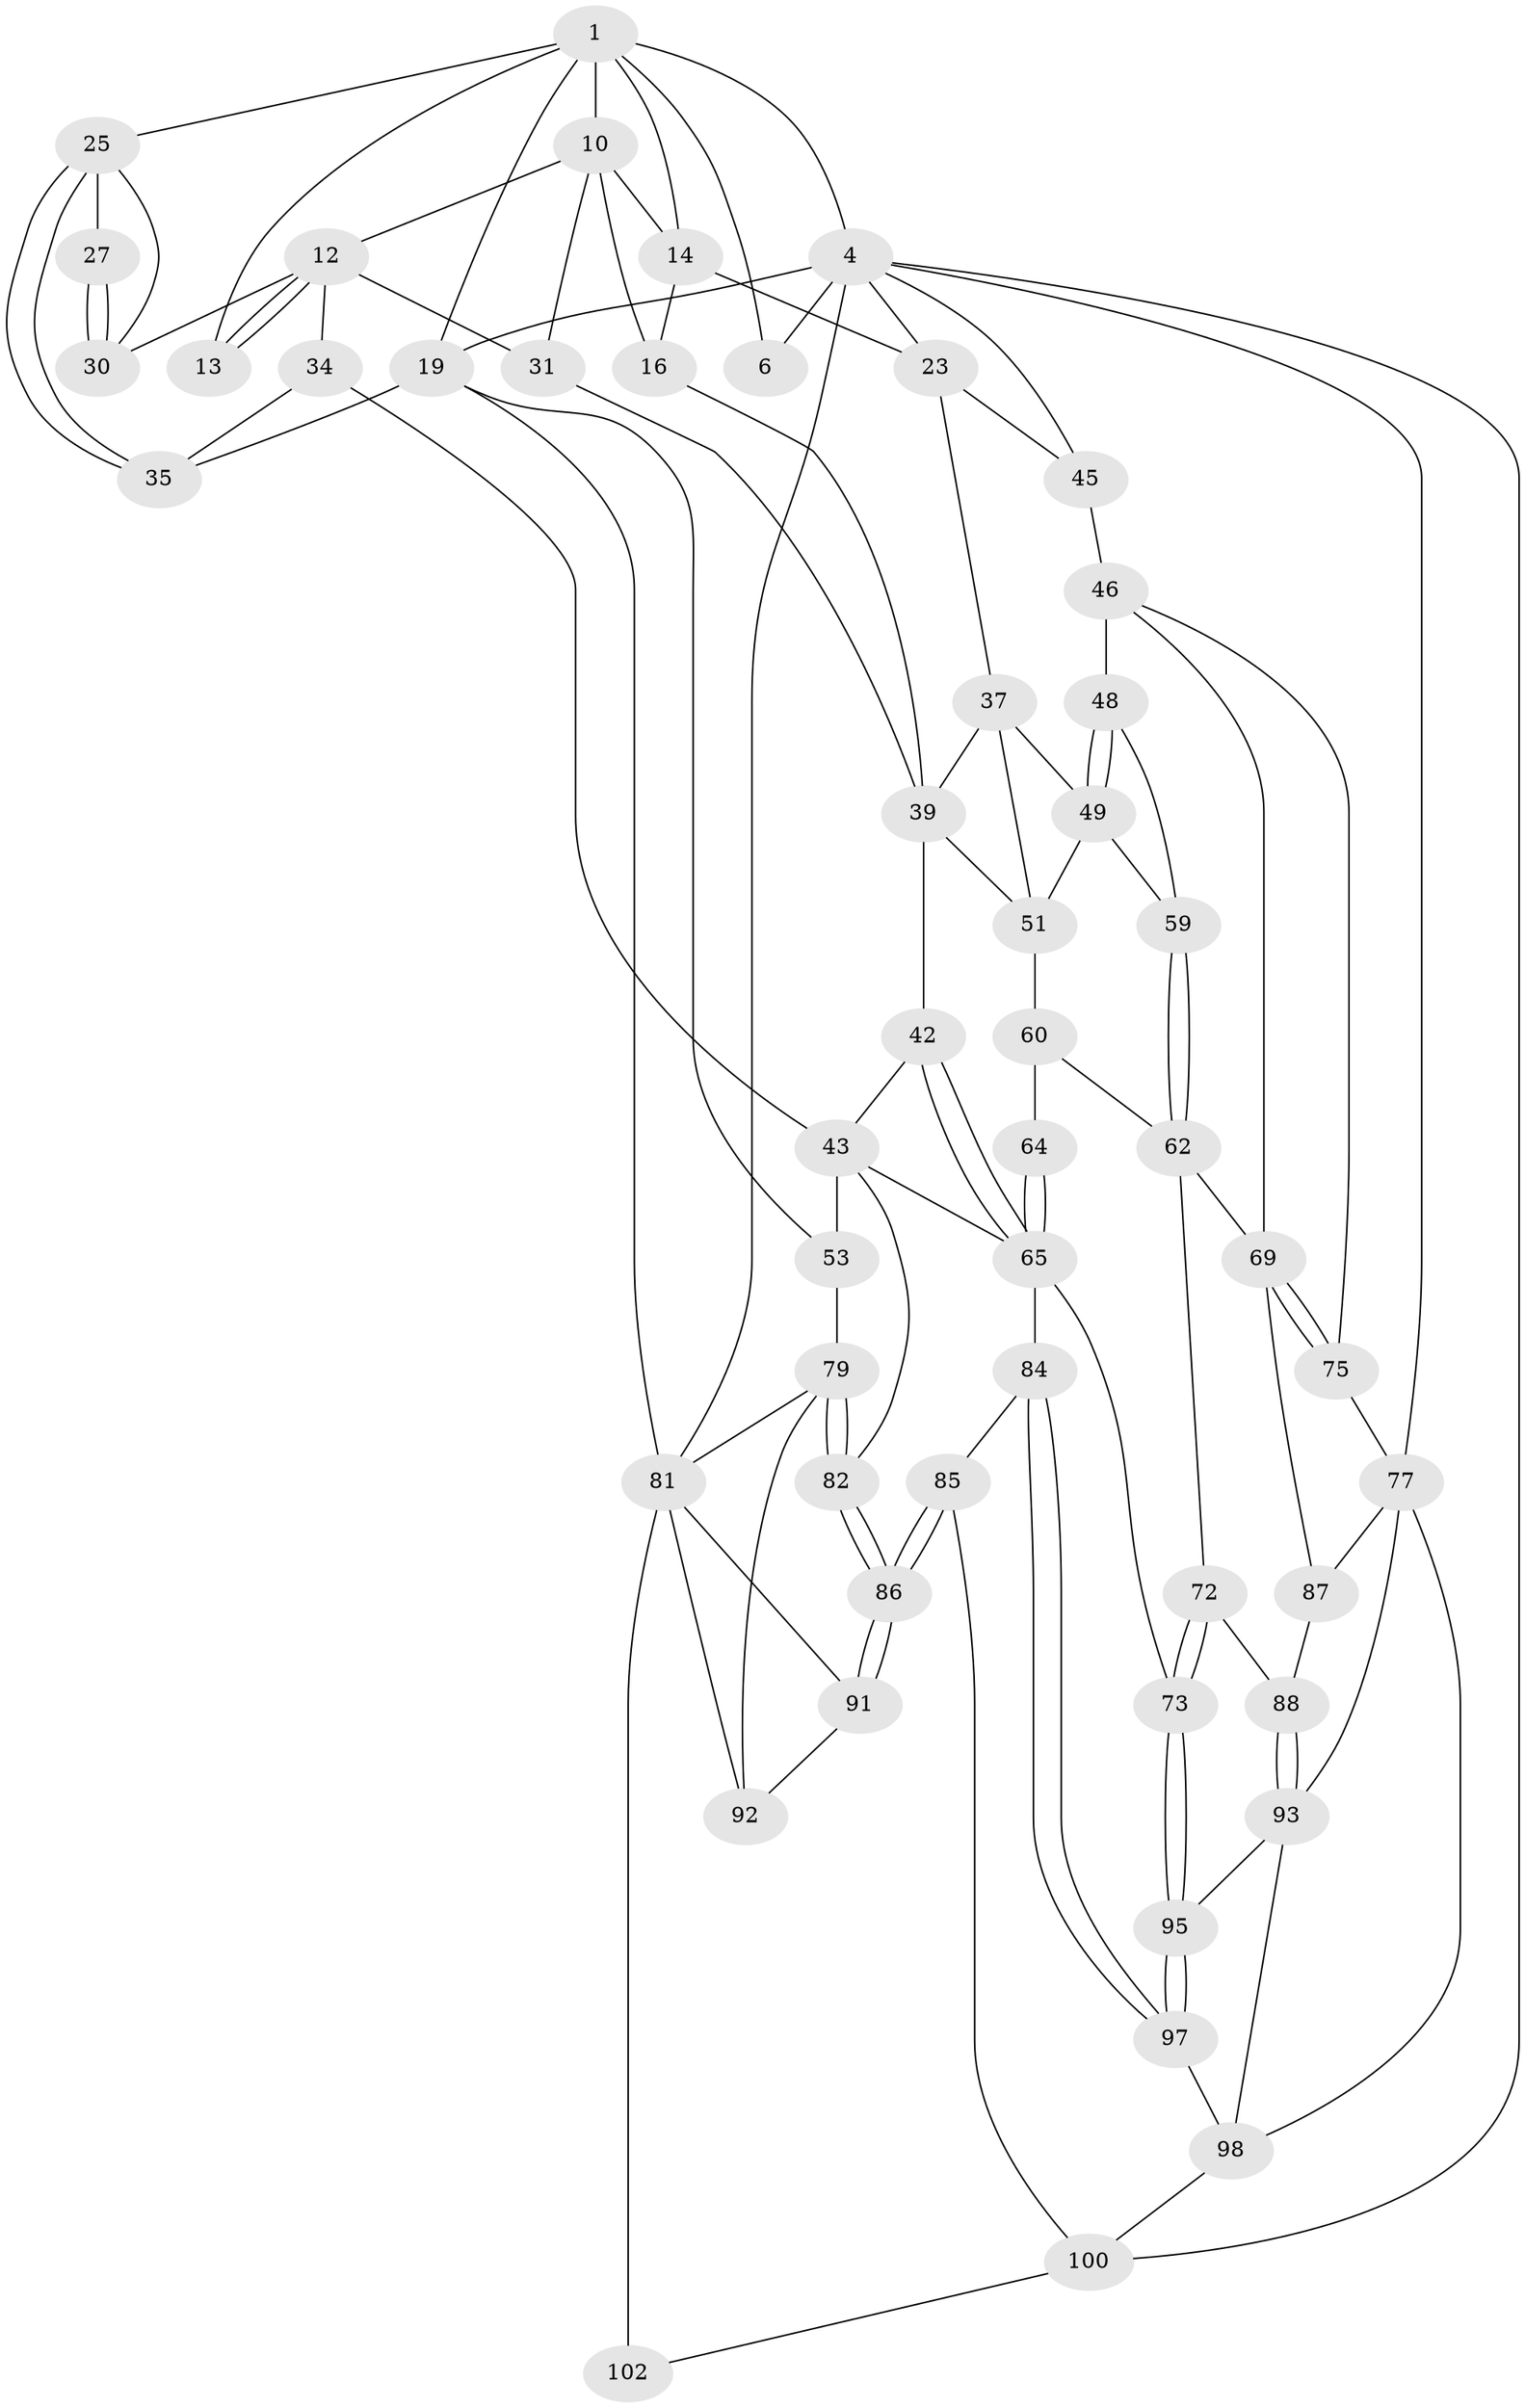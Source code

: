 // original degree distribution, {3: 0.02857142857142857, 4: 0.20952380952380953, 5: 0.5619047619047619, 6: 0.2}
// Generated by graph-tools (version 1.1) at 2025/16/03/09/25 04:16:50]
// undirected, 52 vertices, 112 edges
graph export_dot {
graph [start="1"]
  node [color=gray90,style=filled];
  1 [pos="+0.3646912193106688+0",super="+2+7"];
  4 [pos="+1+0",super="+5+76+24"];
  6 [pos="+0.17159356805066803+0"];
  10 [pos="+0.6569069109444939+0.045845015705055094",super="+11+15"];
  12 [pos="+0.48392101724625064+0.12222186853070961",super="+28"];
  13 [pos="+0.48156502780704347+0.12117149309772458"];
  14 [pos="+0.8338119280418479+0.137116013219523",super="+21"];
  16 [pos="+0.6904858340622889+0.24764337921427088",super="+17"];
  19 [pos="+0+0.23425426743822977",super="+56+20"];
  23 [pos="+0.9001948078652295+0.1791870296165694",super="+32"];
  25 [pos="+0.26189331564325313+0.23963870705131318",super="+26"];
  27 [pos="+0.4768636938644929+0.12669328951001277"];
  30 [pos="+0.43148054518803164+0.24936428356659784"];
  31 [pos="+0.47468489127747054+0.32834697049648587"];
  34 [pos="+0.2960070414917308+0.3206756549925863"];
  35 [pos="+0.25582751857365416+0.291513362673441"];
  37 [pos="+0.7664844494568879+0.4244413679326918",super="+38"];
  39 [pos="+0.6552575418995655+0.35835439052760737",super="+40"];
  42 [pos="+0.49407962266310984+0.515009193944815"];
  43 [pos="+0.3808654981232197+0.5140741500953407",super="+44+67"];
  45 [pos="+0.9519885232853826+0.3615652395821984",super="+50"];
  46 [pos="+0.884185983792261+0.5023410190453192",super="+66+47"];
  48 [pos="+0.8295114577742094+0.5255029535071075"];
  49 [pos="+0.7677624566178378+0.42753592789397526",super="+57"];
  51 [pos="+0.6603166385395597+0.4165142308773214",super="+58+52"];
  53 [pos="+0.27183839111564756+0.5311627018803661",super="+54"];
  59 [pos="+0.7495802687720909+0.5527062980023308"];
  60 [pos="+0.6765267527567325+0.4934272862926161",super="+61+63"];
  62 [pos="+0.7461484162700954+0.5547634237579043",super="+71"];
  64 [pos="+0.6367458540671955+0.5563006888642978"];
  65 [pos="+0.5457683773073138+0.6145292814968686",super="+74"];
  69 [pos="+0.8665587887093267+0.6249030018826948",super="+70"];
  72 [pos="+0.6317956207961126+0.6862896436156221"];
  73 [pos="+0.5803667740050154+0.6973485835561922"];
  75 [pos="+1+0.8076026187455303"];
  77 [pos="+1+1",super="+78+96"];
  79 [pos="+0.1669361680763925+0.6310792899100947",super="+80"];
  81 [pos="+0+0.6170617407646285",super="+89"];
  82 [pos="+0.23667602640752908+0.7203200587164436"];
  84 [pos="+0.4689576367576844+0.7678233909625194"];
  85 [pos="+0.4581569320829573+0.7790065868079794"];
  86 [pos="+0.24392012622456619+0.8341777924602573"];
  87 [pos="+0.8110004153977913+0.7407470201894782"];
  88 [pos="+0.7673361687350381+0.7738231541676638"];
  91 [pos="+0.20153344795140768+0.89905675406323"];
  92 [pos="+0.17918565361254588+0.8847727923556561"];
  93 [pos="+0.7482996255403368+0.8017266690833429",super="+94"];
  95 [pos="+0.6396301211951688+0.7906205480869305"];
  97 [pos="+0.5797787228436221+0.8955375429352442"];
  98 [pos="+0.6859338109806052+0.9110418062225544",super="+99"];
  100 [pos="+0.5961401519108597+0.9802100504678203",super="+101"];
  102 [pos="+0.23791637524275866+1"];
  1 -- 10;
  1 -- 4;
  1 -- 14;
  1 -- 19;
  1 -- 6;
  1 -- 25;
  1 -- 13;
  4 -- 19;
  4 -- 6;
  4 -- 100;
  4 -- 77;
  4 -- 45;
  4 -- 23;
  4 -- 81 [weight=3];
  10 -- 12;
  10 -- 31;
  10 -- 16 [weight=2];
  10 -- 14;
  12 -- 13;
  12 -- 13;
  12 -- 34;
  12 -- 30;
  12 -- 31;
  14 -- 16;
  14 -- 23 [weight=2];
  16 -- 39;
  19 -- 81;
  19 -- 35;
  19 -- 53;
  23 -- 45;
  23 -- 37;
  25 -- 35;
  25 -- 35;
  25 -- 27;
  25 -- 30;
  27 -- 30;
  27 -- 30;
  31 -- 39;
  34 -- 35;
  34 -- 43;
  37 -- 49;
  37 -- 51;
  37 -- 39;
  39 -- 42;
  39 -- 51;
  42 -- 43;
  42 -- 65;
  42 -- 65;
  43 -- 53 [weight=2];
  43 -- 65;
  43 -- 82;
  45 -- 46 [weight=2];
  46 -- 75;
  46 -- 48;
  46 -- 69;
  48 -- 49;
  48 -- 49;
  48 -- 59;
  49 -- 51;
  49 -- 59;
  51 -- 60 [weight=2];
  53 -- 79;
  59 -- 62;
  59 -- 62;
  60 -- 64 [weight=2];
  60 -- 62;
  62 -- 72;
  62 -- 69;
  64 -- 65;
  64 -- 65;
  65 -- 73;
  65 -- 84;
  69 -- 75;
  69 -- 75;
  69 -- 87;
  72 -- 73;
  72 -- 73;
  72 -- 88;
  73 -- 95;
  73 -- 95;
  75 -- 77;
  77 -- 87;
  77 -- 98;
  77 -- 93;
  79 -- 82;
  79 -- 82;
  79 -- 81;
  79 -- 92;
  81 -- 102 [weight=2];
  81 -- 91;
  81 -- 92;
  82 -- 86;
  82 -- 86;
  84 -- 85;
  84 -- 97;
  84 -- 97;
  85 -- 86;
  85 -- 86;
  85 -- 100;
  86 -- 91;
  86 -- 91;
  87 -- 88;
  88 -- 93;
  88 -- 93;
  91 -- 92;
  93 -- 98;
  93 -- 95;
  95 -- 97;
  95 -- 97;
  97 -- 98;
  98 -- 100;
  100 -- 102;
}
